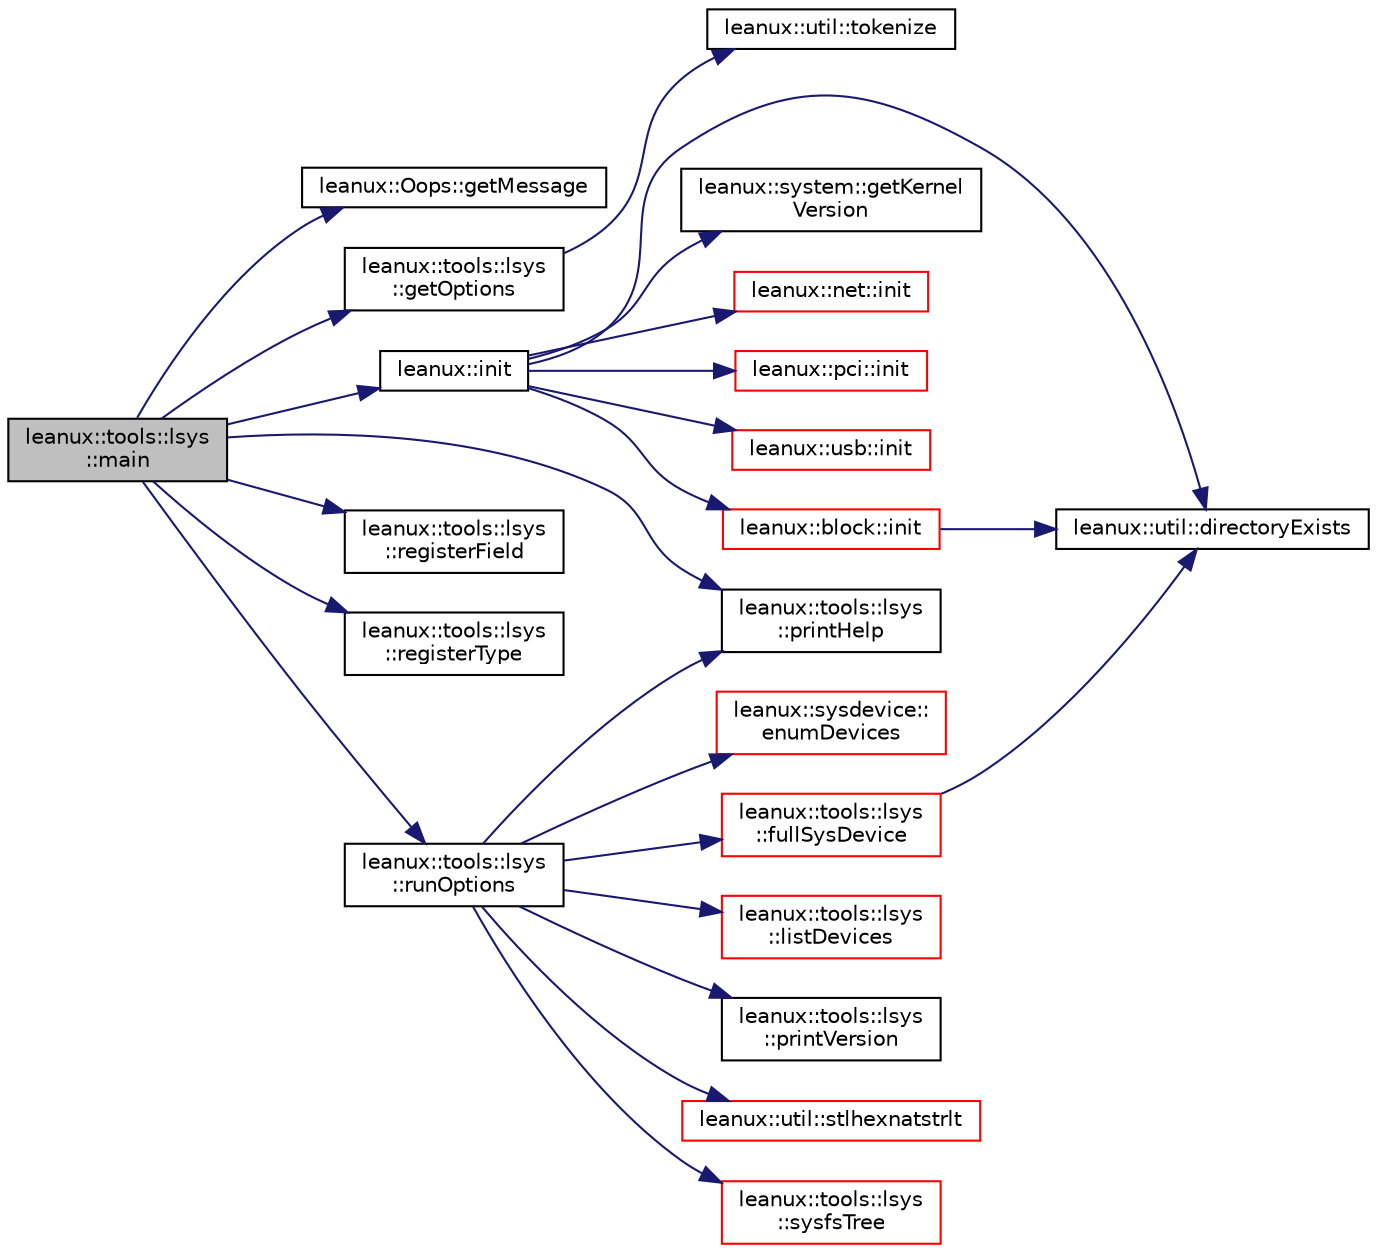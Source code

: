 digraph "leanux::tools::lsys::main"
{
 // LATEX_PDF_SIZE
  bgcolor="transparent";
  edge [fontname="Helvetica",fontsize="10",labelfontname="Helvetica",labelfontsize="10"];
  node [fontname="Helvetica",fontsize="10",shape=record];
  rankdir="LR";
  Node1 [label="leanux::tools::lsys\l::main",height=0.2,width=0.4,color="black", fillcolor="grey75", style="filled", fontcolor="black",tooltip="Entry point."];
  Node1 -> Node2 [color="midnightblue",fontsize="10",style="solid",fontname="Helvetica"];
  Node2 [label="leanux::Oops::getMessage",height=0.2,width=0.4,color="black",URL="$classleanux_1_1Oops.html#a144d78069f0bb6388bbd1db6385418d2",tooltip="Get the Oops message."];
  Node1 -> Node3 [color="midnightblue",fontsize="10",style="solid",fontname="Helvetica"];
  Node3 [label="leanux::tools::lsys\l::getOptions",height=0.2,width=0.4,color="black",URL="$namespaceleanux_1_1tools_1_1lsys.html#ab0fe8f8e7762c9d51111c1b46e748606",tooltip="Transform command line arguments into options."];
  Node3 -> Node4 [color="midnightblue",fontsize="10",style="solid",fontname="Helvetica"];
  Node4 [label="leanux::util::tokenize",height=0.2,width=0.4,color="black",URL="$namespaceleanux_1_1util.html#a3b691a56e21c20628e956b8ec995d53f",tooltip=" "];
  Node1 -> Node5 [color="midnightblue",fontsize="10",style="solid",fontname="Helvetica"];
  Node5 [label="leanux::init",height=0.2,width=0.4,color="black",URL="$namespaceleanux.html#a757c5a3a5fb84a0ab93de54fd0c8db30",tooltip="Initialize leanux, run checks to verify leanux is compatible with the runtime environment."];
  Node5 -> Node6 [color="midnightblue",fontsize="10",style="solid",fontname="Helvetica"];
  Node6 [label="leanux::util::directoryExists",height=0.2,width=0.4,color="black",URL="$namespaceleanux_1_1util.html#a6ac7287d49f3dd9b2c6c9673257e145b",tooltip="Test if the path is an existing directory."];
  Node5 -> Node7 [color="midnightblue",fontsize="10",style="solid",fontname="Helvetica"];
  Node7 [label="leanux::system::getKernel\lVersion",height=0.2,width=0.4,color="black",URL="$namespaceleanux_1_1system.html#a019837e625c4eedcc1e09de84a56d5b8",tooltip="Get the kernel version."];
  Node5 -> Node8 [color="midnightblue",fontsize="10",style="solid",fontname="Helvetica"];
  Node8 [label="leanux::net::init",height=0.2,width=0.4,color="red",URL="$namespaceleanux_1_1net.html#a81d90730109735bfefa2835d31152cd1",tooltip="initialize net library"];
  Node5 -> Node10 [color="midnightblue",fontsize="10",style="solid",fontname="Helvetica"];
  Node10 [label="leanux::pci::init",height=0.2,width=0.4,color="red",URL="$namespaceleanux_1_1pci.html#ac2e2e3d7c732711d93a166699f2dcff3",tooltip="Initialize pci namespace."];
  Node5 -> Node11 [color="midnightblue",fontsize="10",style="solid",fontname="Helvetica"];
  Node11 [label="leanux::usb::init",height=0.2,width=0.4,color="red",URL="$namespaceleanux_1_1usb.html#abd98dfc77cb6924be71589e8e2e4dc50",tooltip="initialize usb namespace."];
  Node5 -> Node12 [color="midnightblue",fontsize="10",style="solid",fontname="Helvetica"];
  Node12 [label="leanux::block::init",height=0.2,width=0.4,color="red",URL="$namespaceleanux_1_1block.html#a927d958ef9b9b66a13c32754e91d0c7d",tooltip="Initialize the block API."];
  Node12 -> Node6 [color="midnightblue",fontsize="10",style="solid",fontname="Helvetica"];
  Node1 -> Node21 [color="midnightblue",fontsize="10",style="solid",fontname="Helvetica"];
  Node21 [label="leanux::tools::lsys\l::printHelp",height=0.2,width=0.4,color="black",URL="$namespaceleanux_1_1tools_1_1lsys.html#a82e1aa33b1314510353184fde2139bd3",tooltip="Print command help."];
  Node1 -> Node22 [color="midnightblue",fontsize="10",style="solid",fontname="Helvetica"];
  Node22 [label="leanux::tools::lsys\l::registerField",height=0.2,width=0.4,color="black",URL="$namespaceleanux_1_1tools_1_1lsys.html#a63a3075a34537c3d70f7f707fec3f2bd",tooltip=" "];
  Node1 -> Node23 [color="midnightblue",fontsize="10",style="solid",fontname="Helvetica"];
  Node23 [label="leanux::tools::lsys\l::registerType",height=0.2,width=0.4,color="black",URL="$namespaceleanux_1_1tools_1_1lsys.html#a452f4a6f2d7eda5e24e8409f9167b03b",tooltip="register devices types and maintain mappings between type and string representation."];
  Node1 -> Node24 [color="midnightblue",fontsize="10",style="solid",fontname="Helvetica"];
  Node24 [label="leanux::tools::lsys\l::runOptions",height=0.2,width=0.4,color="black",URL="$namespaceleanux_1_1tools_1_1lsys.html#a33a75c6955dcd3ac89c9a6f86a0a1337",tooltip="Run based on options."];
  Node24 -> Node25 [color="midnightblue",fontsize="10",style="solid",fontname="Helvetica"];
  Node25 [label="leanux::sysdevice::\lenumDevices",height=0.2,width=0.4,color="red",URL="$namespaceleanux_1_1sysdevice.html#aa4d04a4d3dc09edd32e7aa6426bca203",tooltip="Enumerate all devices."];
  Node24 -> Node33 [color="midnightblue",fontsize="10",style="solid",fontname="Helvetica"];
  Node33 [label="leanux::tools::lsys\l::fullSysDevice",height=0.2,width=0.4,color="red",URL="$namespaceleanux_1_1tools_1_1lsys.html#a5f83d02e048afbcaff79cb943ca94d29",tooltip="attempt to make sense of user provided device string."];
  Node33 -> Node6 [color="midnightblue",fontsize="10",style="solid",fontname="Helvetica"];
  Node24 -> Node34 [color="midnightblue",fontsize="10",style="solid",fontname="Helvetica"];
  Node34 [label="leanux::tools::lsys\l::listDevices",height=0.2,width=0.4,color="red",URL="$namespaceleanux_1_1tools_1_1lsys.html#ad858cdc5736e1be415f25fdaec024b58",tooltip="list devices, filtered if opt_t is set."];
  Node24 -> Node21 [color="midnightblue",fontsize="10",style="solid",fontname="Helvetica"];
  Node24 -> Node129 [color="midnightblue",fontsize="10",style="solid",fontname="Helvetica"];
  Node129 [label="leanux::tools::lsys\l::printVersion",height=0.2,width=0.4,color="black",URL="$namespaceleanux_1_1tools_1_1lsys.html#a2834c95a4f20bec06a60d81e93abf343",tooltip=" "];
  Node24 -> Node130 [color="midnightblue",fontsize="10",style="solid",fontname="Helvetica"];
  Node130 [label="leanux::util::stlhexnatstrlt",height=0.2,width=0.4,color="red",URL="$namespaceleanux_1_1util.html#a99a338bd02550dc25a08dfedd844e303",tooltip="STL natural less-than std::string compare, treating hex numbers as numbers."];
  Node24 -> Node134 [color="midnightblue",fontsize="10",style="solid",fontname="Helvetica"];
  Node134 [label="leanux::tools::lsys\l::sysfsTree",height=0.2,width=0.4,color="red",URL="$namespaceleanux_1_1tools_1_1lsys.html#a33d815e2817f56776217177ef1016d8c",tooltip=" "];
}
